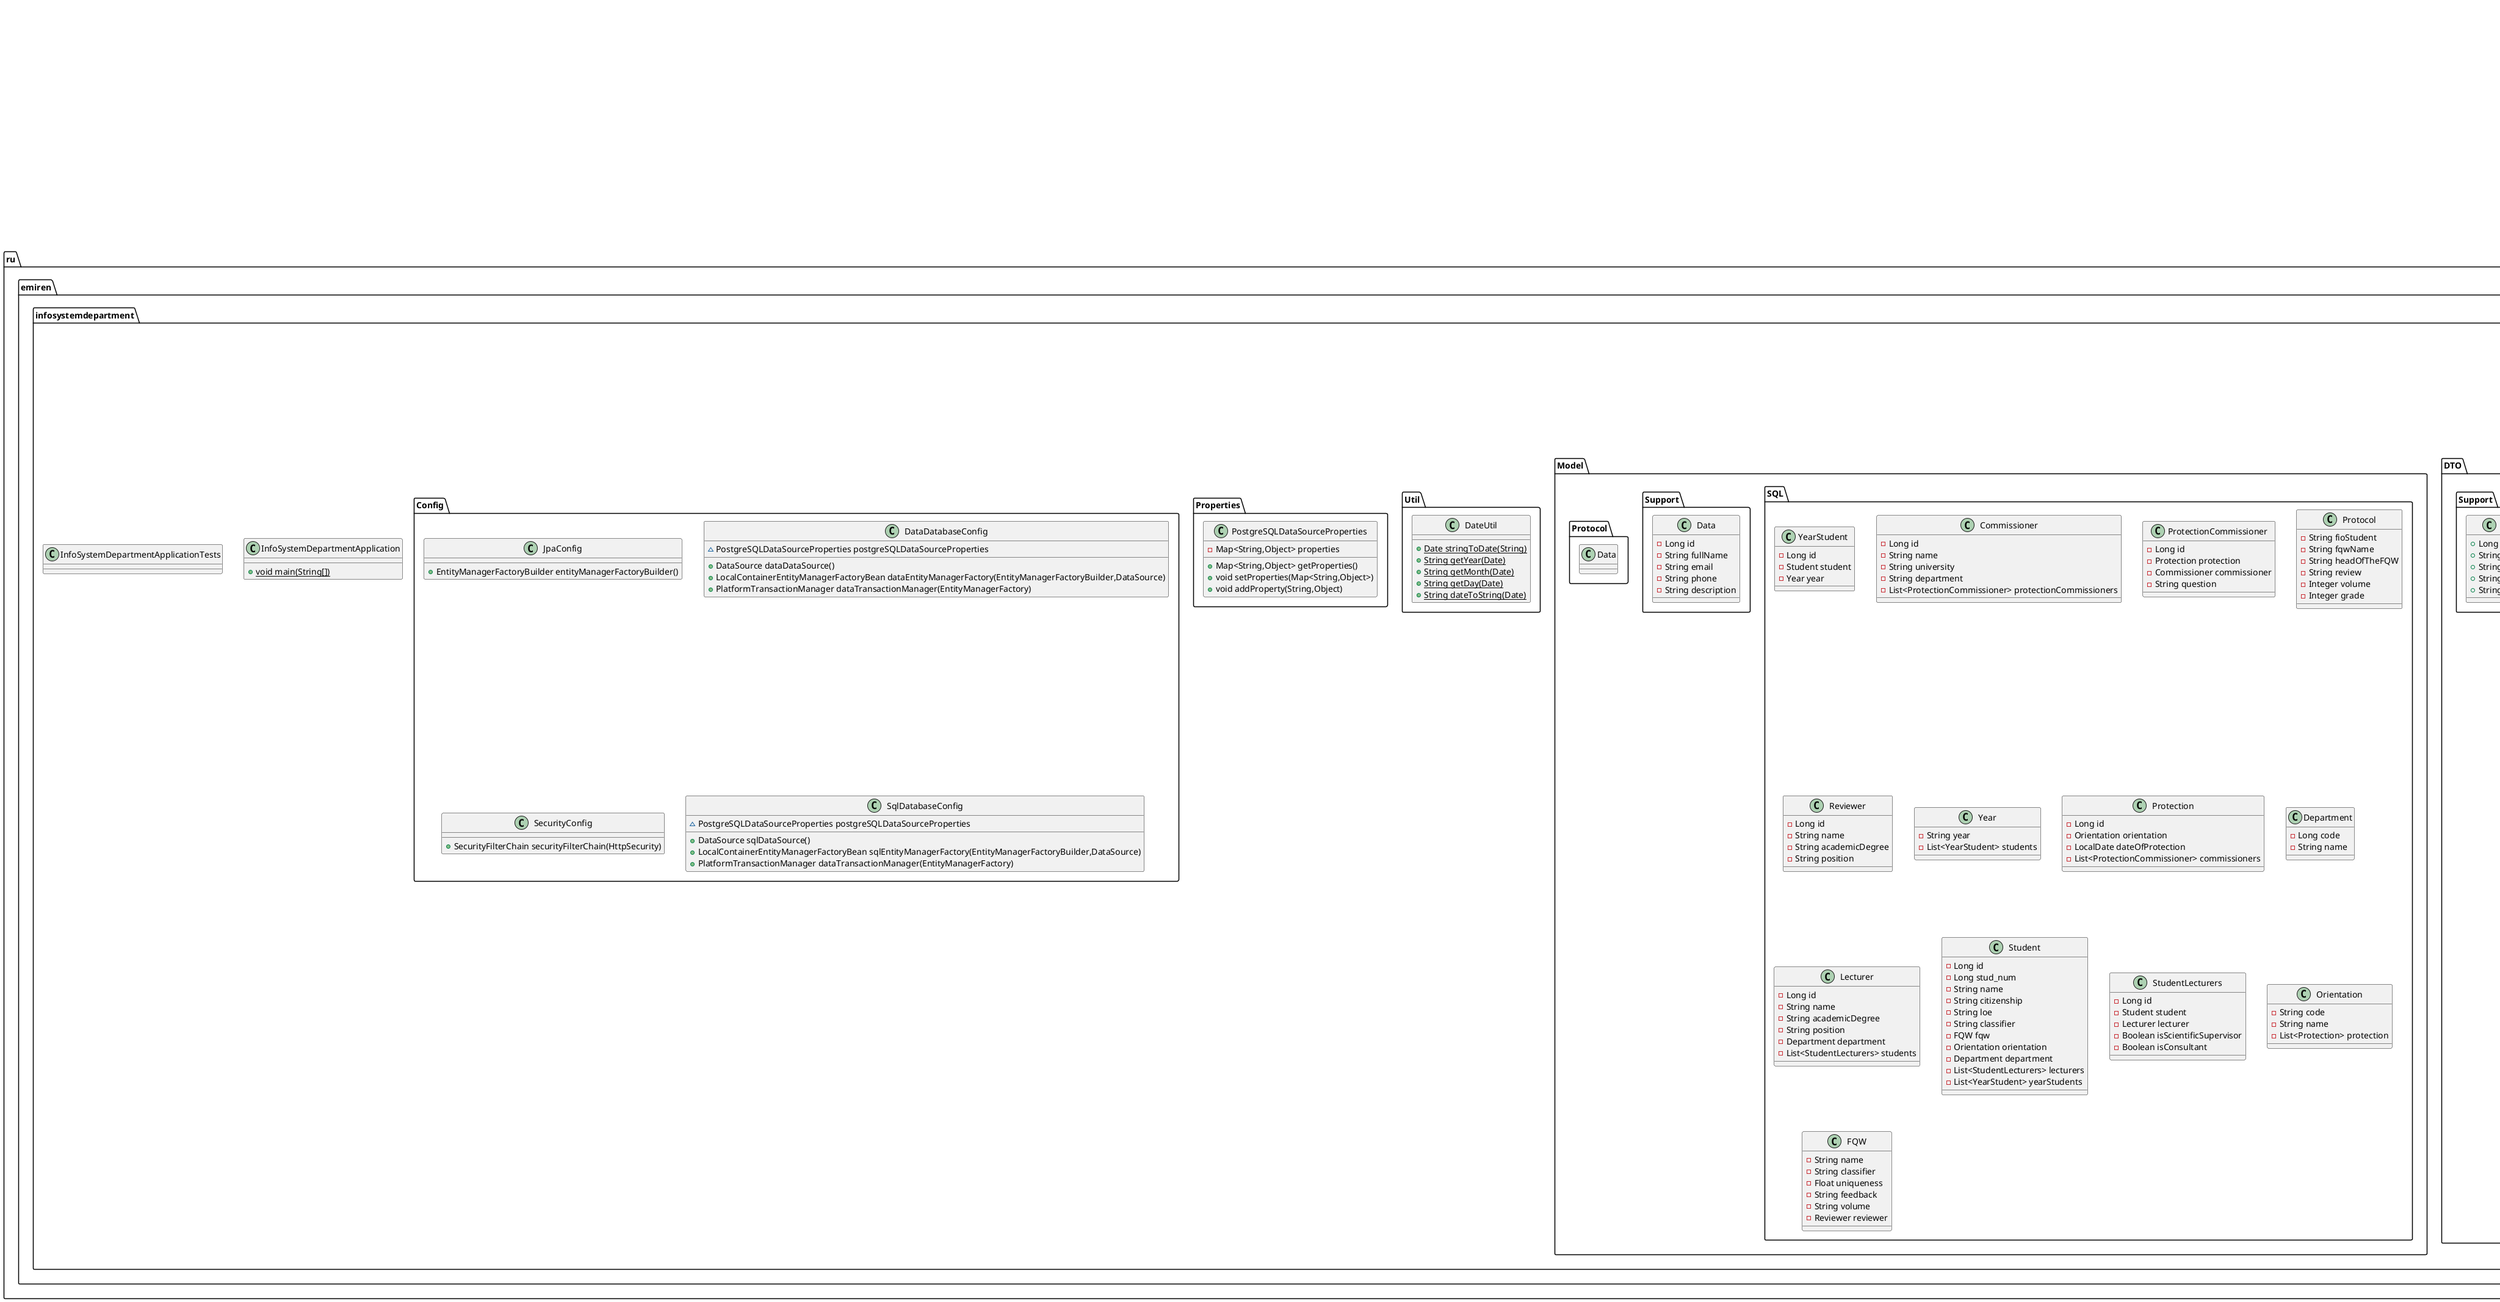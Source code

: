 @startuml
interface ru.emiren.infosystemdepartment.Service.SQL.ProtectionService {
~ List<ProtectionDTO> getAllProtections()
~ LocalDate getDateWithSpecificStudent(StudentLecturersDTO,List<ProtectionDTO>)
~ Protection saveProtection(Protection)
}

class ru.emiren.infosystemdepartment.Controller.Support.SupportController {
- DataService dataService
- DataRepository dataRepository
+ String main(Model)
+ String saveData(DataDTO,Model)
+ String viewTicket(int,Model)
}


interface ru.emiren.infosystemdepartment.Repository.SQL.CommisionerRepository {
}
class ru.emiren.infosystemdepartment.Service.SQL.Impl.LecturerServiceImpl {
- LecturerRepository lecturerRepository
+ LecturerDTO findByLecturerId(Long)
+ LecturerDTO findByLecturerName(String)
+ List<LecturerDTO> getAllLecturer()
+ LecturerDTO createDummyLecturer()
+ List<LecturerDTO> findAllLecturersById(Long)
+ Lecturer saveLecturer(Lecturer)
}


class ru.emiren.infosystemdepartment.Service.Support.Impl.DataServiceImpl {
- DataRepository dataRepository
+ Data saveData(DataDTO)
+ DataDTO getDataById(int)
}


class ru.emiren.infosystemdepartment.Mapper.SQL.LecturerMapper {
+ {static} Lecturer mapToLecturer(LecturerDTO)
+ {static} LecturerDTO mapToLecturerDTO(Lecturer)
}

class ru.emiren.infosystemdepartment.Controller.API.ApplicationProgrammingInterfaceController {
- LecturerRepository lecturerRepository
- StudentService studentService
- DepartmentService departmentService
- LecturerService lecturerService
- OrientationService orientationService
- ProtectionService protectionService
- StudentLecturersService studentLecturersService
- FQWService fqwService
- YearStudentService yearStudentService
- WordService wordService
- Map<String,Map<String,List<FileHeader>>> map
- DateFormat dateFormat
- Date date
~ List<List<String>> data
- Map<String,Map<String,List<String>>> mapOfDataFromPDF
+ String downloadProtocols(HttpServletResponse)
+ String deserialization(MultipartHttpServletRequest,RedirectAttributes)
- List<List<String>> getListOfDataFromFile(InputStream)
+ ResponseEntity<String> uploadDataAndProceedToModels(MultipartHttpServletRequest,RedirectAttributes)
+ ResponseEntity<String> uploadZipFile(MultipartHttpServletRequest,HttpServletResponse)
- void handleDecreePdfFile(ZipFile,List<FileHeader>)
- void handleFqwWordFile(ZipFile,List<FileHeader>)
- void parseDataFromWordToSqlDatabase(List<List<String>>)
}


enum ru.emiren.infosystemdepartment.Controller.API.FileTypes {
+  Excel
+  Word
+  PDF
+  DOCX
- String fileType
}

enum ru.emiren.infosystemdepartment.Controller.API.FileData {
+  FQW
+  GOV
+  REV
+  COM
+  PRO
- String fileData
}

class ru.emiren.infosystemdepartment.DTO.SQL.DataContainerDTO {
}
interface ru.emiren.infosystemdepartment.Repository.SQL.DepartmentRepository {
}
class ru.emiren.infosystemdepartment.Mapper.SQL.CommisionerMapper {
+ {static} Commissioner mapToCommisioner(CommisionerDTO)
+ {static} CommisionerDTO mapToCommisionerDTO(Commissioner)
}

class ru.emiren.infosystemdepartment.DTO.SQL.DepartmentDTO {
- Long code
- String name
}

class ru.emiren.infosystemdepartment.Controller.API.InterAppLayerController {
- String goIpLayer
+ void UpdateDatabase()
}


class ru.emiren.infosystemdepartment.Service.SQL.Impl.ProtectionServiceImpl {
- ProtectionRepository protectionRepository
+ List<ProtectionDTO> getAllProtections()
+ LocalDate getDateWithSpecificStudent(StudentLecturersDTO,List<ProtectionDTO>)
+ Protection saveProtection(Protection)
}


class ru.emiren.infosystemdepartment.Model.SQL.YearStudent {
- Long id
- Student student
- Year year
}

class ru.emiren.infosystemdepartment.Service.SQL.Impl.StudentServiceImpl {
- StudentRepository studentRepository
- LecturerRepository lecturerRepository
+ Student saveStudent(Student)
+ List<StudentDTO> findAllStudent()
+ List<Student> findAllStudentById(Long)
+ List<StudentDTO> findAllStudentByLecturerIdAndOrientationCodeAndDepartmentCode(Long,String,String)
+ List<StudentDTO> findAllStudentByLecturerId(Long)
}


class ru.emiren.infosystemdepartment.DTO.SQL.FQWDTO {
- String name
- String classifier
- Float uniqueness
- String feedback
- String volume
- Reviewer reviewer
}

class ru.emiren.infosystemdepartment.Controller.Excel.ExcelController {
- Integer THREADS
- ThreadPoolExecutor threadExecutor
- Map<String,String> map
- XSSFWorkbook workbook
- DataFormatter dataFormatter
- Map<String,String> listsOfDepartments
- Map<String,List<String>> listsOfUrNorms
- Map<String,List<String>> listsOfOop
- Map<String,String> listsOfInitials
- List<List<String>> listsOfConsolitatedUN
+ String uploadExcel(MultipartHttpServletRequest)
- void cleanDataFromLists(List<List<String>>,Map<String,List<String>>,Map<String,String>,Map<String,List<String>>,Map<String,String>)
- List<List<String>> addConsolitatedUnToMatrixFromSheet(XSSFSheet)
- void addDataToDbFromSheets(List<List<String>>,Map<String,List<String>>,Map<String,String>,Map<String,List<String>>,Map<String,String>)
- Map<String,List<String>> addOopToMapFromSheet(XSSFSheet)
- Map<String,List<String>> addUrNormsToMapFromSheet(XSSFSheet)
- Map<String,String> addDepartmentsToMapFromSheet(XSSFSheet)
- Map<String,String> addInitialsToMapFromSheet(XSSFSheet)
}


class ru.emiren.infosystemdepartment.DTO.SQL.LecturerDTO {
- Long id
- String name
- String academicDegree
- String position
- DepartmentDTO department
- List<StudentLecturersDTO> students
}

interface ru.emiren.infosystemdepartment.Repository.SQL.ReviewerRepository {
}
class ru.emiren.infosystemdepartment.DTO.SQL.OrientationDTO {
- String code
- String name
- List<ProtectionDTO> protection
+ String toString()
}


class ru.emiren.infosystemdepartment.DTO.SQL.CommisionerDTO {
- String name
- String university
- String department
- List<ProtectionCommissioner> protectionCommissioners
}

class ru.emiren.infosystemdepartment.DTO.SQL.YearStudentDTO {
- Long id
- Student student
- Year year
}

interface ru.emiren.infosystemdepartment.Repository.SQL.YearStudentRepository {
}
class ru.emiren.infosystemdepartment.DTO.SQL.ReviewerDTO {
- Long id
- String name
- String academicDegree
- String position
}

class ru.emiren.infosystemdepartment.DTO.SQL.StudentDTO {
- Long id
- Long stud_num
- String name
- String citizenship
- String loe
- String classifier
- FQWDTO fqw
- OrientationDTO orientation
- DepartmentDTO department
- List<StudentLecturersDTO> lecturers
- List<YearStudentDTO> yearStudents
}

class ru.emiren.infosystemdepartment.InfoSystemDepartmentApplication {
+ {static} void main(String[])
}

class ru.emiren.infosystemdepartment.Service.SQL.Impl.ProtectionCommissionerServiceImpl {
- ProtectionCommissionerRepository protectionCommissionerRepository
+ ProtectionCommissioner saveProtectionCommissioner(ProtectionCommissioner)
}


interface ru.emiren.infosystemdepartment.Service.SQL.YearStudentService {
~ List<YearStudentDTO> getAllYearStudent()
~ YearStudent saveYearStudent(YearStudent)
}

interface ru.emiren.infosystemdepartment.Repository.Support.DataRepository {
}
interface ru.emiren.infosystemdepartment.Service.Support.DataService {
~ Data saveData(DataDTO)
~ DataDTO getDataById(int)
}

class ru.emiren.infosystemdepartment.Model.SQL.Commissioner {
- Long id
- String name
- String university
- String department
- List<ProtectionCommissioner> protectionCommissioners
}

interface ru.emiren.infosystemdepartment.Service.SQL.ProtocolService {
~ Protocol saveProtocol(Protocol)
}

class ru.emiren.infosystemdepartment.Model.SQL.ProtectionCommissioner {
- Long id
- Protection protection
- Commissioner commissioner
- String question
}

class ru.emiren.infosystemdepartment.Mapper.SQL.YearStudentMapper {
+ {static} YearStudent mapToYearStudent(YearStudentDTO)
+ {static} YearStudentDTO mapToYearStudentDTO(YearStudent)
}

interface ru.emiren.infosystemdepartment.Service.SQL.ReviewerService {
~ Reviewer saveReviewer(Reviewer)
}

class ru.emiren.infosystemdepartment.Model.Support.Data {
- Long id
- String fullName
- String email
- String phone
- String description
}

class ru.emiren.infosystemdepartment.DTO.Support.DataDTO {
+ Long id
+ String fullName
+ String email
+ String phone
+ String description
}

class ru.emiren.infosystemdepartment.Service.SQL.Impl.DepartmentServiceImpl {
- DepartmentRepository departmentRepository
+ List<DepartmentDTO> getAllDepartments()
+ Department saveDepartment(Department)
}


class ru.emiren.infosystemdepartment.Util.DateUtil {
+ {static} Date stringToDate(String)
+ {static} String getYear(Date)
+ {static} String getMonth(Date)
+ {static} String getDay(Date)
+ {static} String dateToString(Date)
}

class ru.emiren.infosystemdepartment.Model.SQL.Protocol {
- String fioStudent
- String fqwName
- String headOfTheFQW
- String review
- Integer volume
- Integer grade
}

class ru.emiren.infosystemdepartment.DTO.SQL.ProtectionDTO {
- Long id
- Orientation orientation
- LocalDate dateOfProtection
- List<ProtectionCommissionerDTO> commissioners
}

class ru.emiren.infosystemdepartment.Service.SQL.Impl.CommissionerServiceImpl {
- CommisionerRepository commisionerRepository
+ Commissioner saveCommissioner(Commissioner)
}


interface ru.emiren.infosystemdepartment.Service.SQL.FQWService {
~ List<FQWDTO> getAllFQW()
~ FQW saveFqw(FQW)
}

class ru.emiren.infosystemdepartment.InfoSystemDepartmentApplicationTests {
}
class ru.emiren.infosystemdepartment.Mapper.SQL.ProtocolMapper {
+ {static} Protocol mapToProtocol(ProtocolDTO)
+ {static} ProtocolDTO mapToProtocolDTO(Protocol)
}

class ru.emiren.infosystemdepartment.Mapper.SQL.DepartmentMapper {
+ {static} Department mapToDepartment(DepartmentDTO)
+ {static} DepartmentDTO mapToDepartmentDTO(Department)
}

class ru.emiren.infosystemdepartment.Model.Protocol.Data {
}
interface ru.emiren.infosystemdepartment.Service.SQL.ProtectionCommissionerService {
~ ProtectionCommissioner saveProtectionCommissioner(ProtectionCommissioner)
}

interface ru.emiren.infosystemdepartment.Service.SQL.OrientationService {
~ List<OrientationDTO> getAllOrientations()
~ Orientation saveOrientation(Orientation)
}

class ru.emiren.infosystemdepartment.Controller.SQL.SqlController {
- LecturerRepository lecturerRepository
~ StudentService studentService
~ DepartmentService departmentService
~ LecturerService lecturerService
~ OrientationService orientationService
~ ProtectionService protectionService
~ StudentLecturersService studentLecturersService
~ FQWService fqwService
~ WordService wordService
~ YearRepository yearRepository
~ List<LecturerDTO> lecturerDTOS
~ List<OrientationDTO> orientationDTOS
~ List<DepartmentDTO> departmentDTOS
~ List<FQWDTO> fqwdtos
~ List<Year> years
~ DateTimeFormatter dateTimeFormatter
- LocalDate date
+ String CreateLectureForm(Model)
+ String viewLecturer(Model)
+ String UploadDataForm(Model)
+ String CreateLectureForm(Model,String,HttpServletRequest)
+ String getLecturers(HttpServletRequest,Model,RedirectAttributes)
}


class ru.emiren.infosystemdepartment.Model.SQL.Reviewer {
- Long id
- String name
- String academicDegree
- String position
}

class ru.emiren.infosystemdepartment.Service.SQL.Impl.StudentLecturersServiceImpl {
~ StudentLecturerRepository studentLecturerRepository
+ StudentLecturers saveStudentLecturers(StudentLecturers)
+ List<StudentLecturersDTO> getAllStudentLecturers()
+ List<StudentLecturersDTO> findAllAndSortedByLecturerName()
+ List<StudentLecturersDTO> findAllAndSortedByLecturerAndThemeAndDateAndOrientationAndDepartment(String,Long,LocalDate,String,Long)
+ List<StudentLecturersDTO> findAllAndSortedByDate(String)
}


class ru.emiren.infosystemdepartment.DTO.SQL.ProtocolDTO {
- String fioStudent
- String fqwName
- String headOfTheFQW
- String review
- Integer volume
- Integer grade
}

interface ru.emiren.infosystemdepartment.Service.SQL.DepartmentService {
~ List<DepartmentDTO> getAllDepartments()
~ Department saveDepartment(Department)
}

interface ru.emiren.infosystemdepartment.Service.SQL.DataContainerService {
}
interface ru.emiren.infosystemdepartment.Repository.SQL.StudentRepository {
~ List<Student> findStudentsByLecturerId(Long)
~ List<Student> findAllStudentByLecturerIdAndOrientationCodeAndDepartmentCode(Long,String,String)
}

interface ru.emiren.infosystemdepartment.Repository.SQL.StudentLecturerRepository {
~ List<StudentLecturers> findAllSorted()
~ List<StudentLecturers> findAllAndSortedByLecturerAndThemeAndDateAndOrientationAndDepartment(String,Long,LocalDate,String,Long)
~ List<StudentLecturers> findAllSortedByDate(String)
}

class ru.emiren.infosystemdepartment.Model.SQL.Year {
- String year
- List<YearStudent> students
}

class ru.emiren.infosystemdepartment.Model.SQL.Protection {
- Long id
- Orientation orientation
- LocalDate dateOfProtection
- List<ProtectionCommissioner> commissioners
}

class ru.emiren.infosystemdepartment.Service.SQL.Impl.FQWServiceImpl {
~ FQWRepository fqwRepository
+ List<FQWDTO> getAllFQW()
+ FQW saveFqw(FQW)
}


class ru.emiren.infosystemdepartment.Mapper.SQL.ProtectionMapper {
+ {static} Protection mapToProtection(ProtectionDTO)
+ {static} ProtectionDTO protectionDTO(Protection)
}

class ru.emiren.infosystemdepartment.Service.SQL.Impl.DataContainerServiceImpl {
}
class ru.emiren.infosystemdepartment.Properties.PostgreSQLDataSourceProperties {
- Map<String,Object> properties
+ Map<String,Object> getProperties()
+ void setProperties(Map<String,Object>)
+ void addProperty(String,Object)
}


class ru.emiren.infosystemdepartment.Model.SQL.Department {
- Long code
- String name
}

class ru.emiren.infosystemdepartment.Service.SQL.Impl.ReviewerServiceImpl {
- ReviewerRepository reviewerRepository
+ Reviewer saveReviewer(Reviewer)
}


class ru.emiren.infosystemdepartment.Service.SQL.Impl.YearServiceImpl {
- YearRepository yearRepository
+ Year saveYear(Year)
}


class ru.emiren.infosystemdepartment.Config.JpaConfig {
+ EntityManagerFactoryBuilder entityManagerFactoryBuilder()
}

class ru.emiren.infosystemdepartment.DTO.SQL.StudentLecturersDTO {
- Long id
- Student student
- Lecturer lecturer
- Boolean isScientificSupervisor
- Boolean isConsultant
}

class ru.emiren.infosystemdepartment.Config.DataDatabaseConfig {
~ PostgreSQLDataSourceProperties postgreSQLDataSourceProperties
+ DataSource dataDataSource()
+ LocalContainerEntityManagerFactoryBean dataEntityManagerFactory(EntityManagerFactoryBuilder,DataSource)
+ PlatformTransactionManager dataTransactionManager(EntityManagerFactory)
}


class ru.emiren.infosystemdepartment.Controller.SQL.UploadDataController {
- StudentService studentService
- LecturerService lecturerService
- OrientationService orientationService
- CommissionerService commissionerService
- StudentLecturersService studentLecturersService
- ReviewerService reviewerService
- DepartmentService departmentService
- ProtectionService protectionService
- FQWService fqwService
- ProtocolService protocolService
- YearService yearService
- YearStudentService yearStudentService
- ProtectionCommissionerService protectionCommissionerService
+ String AddData(Map<String,String>)
- {static} Student createStudent(Map<String,String>)
- {static} Lecturer createLecturer(Map<String,String>)
- {static} StudentLecturers createStudentLecturers(Map<String,String>,Student,Lecturer)
- {static} Reviewer createReviewer(Map<String,String>)
- {static} Department createDepartment(Map<String,String>)
- {static} Orientation createOrientation(Map<String,String>)
- {static} FQW createFQW(Map<String,String>,Reviewer)
- {static} Protocol createProtocol(Map<String,String>)
- {static} Protection createProtection(Map<String,String>,Orientation,Date)
- {static} Year createYear(Map<String,String>,Date)
- {static} YearStudent createYearStudent(Year,Student)
- {static} Commissioner createCommissioner(Map<String,String>,String)
- {static} ProtectionCommissioner createProtectionCommissioner(Map<String,String>,Protection,Commissioner,String)
}


interface ru.emiren.infosystemdepartment.Service.Word.WordService {
+ NiceXWPFDocument generateWordDocument(List<List<String>>)
~ List<String> processTable(XWPFTable,int,int)
}

interface ru.emiren.infosystemdepartment.Service.SQL.StudentLecturersService {
~ StudentLecturers saveStudentLecturers(StudentLecturers)
~ List<StudentLecturersDTO> getAllStudentLecturers()
~ List<StudentLecturersDTO> findAllAndSortedByLecturerName()
~ List<StudentLecturersDTO> findAllAndSortedByLecturerAndThemeAndDateAndOrientationAndDepartment(String,Long,LocalDate,String,Long)
~ List<StudentLecturersDTO> findAllAndSortedByDate(String)
}

class ru.emiren.infosystemdepartment.Mapper.SQL.StudentLecturersMapper {
+ {static} StudentLecturers mapToStudentLecturers(StudentLecturersDTO)
+ {static} StudentLecturersDTO mapToStudentLecturersDTO(StudentLecturers)
}

class ru.emiren.infosystemdepartment.Mapper.SQL.OrientationMapper {
+ {static} Orientation mapToOrientation(OrientationDTO)
+ {static} OrientationDTO mapToOrientationDTO(Orientation)
}

class ru.emiren.infosystemdepartment.DTO.SQL.Year {
- String year
- List<YearStudentDTO> students
}

interface ru.emiren.infosystemdepartment.Repository.SQL.FQWRepository {
}
class ru.emiren.infosystemdepartment.Controller.Protocol.FunctionsController {
+ String protocol()
}

interface ru.emiren.infosystemdepartment.Service.SQL.CommissionerService {
~ Commissioner saveCommissioner(Commissioner)
}

class ru.emiren.infosystemdepartment.Controller.MainController {
+ String main()
+ String faq()
+ String giveup()
}

interface ru.emiren.infosystemdepartment.Service.SQL.StudentService {
~ Student saveStudent(Student)
~ List<StudentDTO> findAllStudent()
~ List<Student> findAllStudentById(Long)
~ List<StudentDTO> findAllStudentByLecturerIdAndOrientationCodeAndDepartmentCode(Long,String,String)
~ List<StudentDTO> findAllStudentByLecturerId(Long)
}

class ru.emiren.infosystemdepartment.Service.SQL.Impl.OrientationServiceImpl {
- OrientationRepository orientationRepository
+ List<OrientationDTO> getAllOrientations()
+ Orientation saveOrientation(Orientation)
}


interface ru.emiren.infosystemdepartment.Service.SQL.LecturerService {
~ LecturerDTO findByLecturerId(Long)
~ LecturerDTO findByLecturerName(String)
~ List<LecturerDTO> getAllLecturer()
~ LecturerDTO createDummyLecturer()
~ List<LecturerDTO> findAllLecturersById(Long)
~ Lecturer saveLecturer(Lecturer)
}

class ru.emiren.infosystemdepartment.Model.SQL.Lecturer {
- Long id
- String name
- String academicDegree
- String position
- Department department
- List<StudentLecturers> students
}

class ru.emiren.infosystemdepartment.Model.SQL.Student {
- Long id
- Long stud_num
- String name
- String citizenship
- String loe
- String classifier
- FQW fqw
- Orientation orientation
- Department department
- List<StudentLecturers> lecturers
- List<YearStudent> yearStudents
}

interface ru.emiren.infosystemdepartment.Repository.SQL.OrientationRepository {
}
class ru.emiren.infosystemdepartment.Service.SQL.Impl.YearStudentServiceImpl {
- YearStudentRepository yearStudentRepository
- YearRepository yearRepository
- StudentRepository studentRepository
+ List<YearStudentDTO> getAllYearStudent()
+ YearStudent saveYearStudent(YearStudent)
}


class ru.emiren.infosystemdepartment.Model.SQL.StudentLecturers {
- Long id
- Student student
- Lecturer lecturer
- Boolean isScientificSupervisor
- Boolean isConsultant
}

interface ru.emiren.infosystemdepartment.Service.SQL.YearService {
~ Year saveYear(Year)
}

interface ru.emiren.infosystemdepartment.Repository.SQL.LecturerRepository {
~ LecturerDTO findLecturerById(Long)
~ Lecturer findLecturerByName(String)
}

interface ru.emiren.infosystemdepartment.Repository.SQL.ProtectionCommissionerRepository {
}
class ru.emiren.infosystemdepartment.Mapper.SQL.ReviewerMapper {
+ {static} Reviewer mapToReviewer(ReviewerDTO)
+ {static} ReviewerDTO mapToReviewerDTO(Reviewer)
}

interface ru.emiren.infosystemdepartment.Repository.SQL.ProtocolRepository {
}
class ru.emiren.infosystemdepartment.Mapper.Support.DataMapper {
+ {static} DataDTO dataToDataDTO(Data)
+ {static} Data dataDTOToData(DataDTO)
}

class ru.emiren.infosystemdepartment.Service.SQL.Impl.ProtocolServiceImpl {
- ProtocolRepository protocolRepository
+ Protocol saveProtocol(Protocol)
}


interface ru.emiren.infosystemdepartment.Repository.SQL.ProtectionRepository {
+ Protection findDateByOrientationCode(String)
}

class ru.emiren.infosystemdepartment.Model.SQL.Orientation {
- String code
- String name
- List<Protection> protection
}

class ru.emiren.infosystemdepartment.Service.Word.Impl.WordServiceImpl {
- Resource resource
- InputStream inputStream
- ResourceLoader resourceLoader
+ NiceXWPFDocument generateWordDocument(List<List<String>>)
+ List<String> processTable(XWPFTable,int,int)
- NiceXWPFDocument createWordDocumentByTemplatesPath(List<List<String>>)
- {static} Map<String,Object> getStringObjectMap(List<String>)
}


class ru.emiren.infosystemdepartment.Mapper.SQL.FQWMapper {
+ {static} FQW mapToFQW(FQWDTO)
+ {static} FQWDTO mapToFQWDTO(FQW)
}

class ru.emiren.infosystemdepartment.Mapper.SQL.StudentMapper {
+ {static} Student mapToStudent(StudentDTO)
+ {static} StudentDTO mapToStudentDTO(Student)
}

interface ru.emiren.infosystemdepartment.Repository.SQL.YearRepository {
}
class ru.emiren.infosystemdepartment.Model.SQL.FQW {
- String name
- String classifier
- Float uniqueness
- String feedback
- String volume
- Reviewer reviewer
}

class ru.emiren.infosystemdepartment.Config.SecurityConfig {
+ SecurityFilterChain securityFilterChain(HttpSecurity)
}

class ru.emiren.infosystemdepartment.Config.SqlDatabaseConfig {
~ PostgreSQLDataSourceProperties postgreSQLDataSourceProperties
+ DataSource sqlDataSource()
+ LocalContainerEntityManagerFactoryBean sqlEntityManagerFactory(EntityManagerFactoryBuilder,DataSource)
+ PlatformTransactionManager dataTransactionManager(EntityManagerFactory)
}


class ru.emiren.infosystemdepartment.DTO.SQL.ProtectionCommissionerDTO {
- Long id
- ProtectionDTO protection
- CommisionerDTO commissioner
- String question
}



org.springframework.data.jpa.repository.JpaRepository <|-- ru.emiren.infosystemdepartment.Repository.SQL.CommisionerRepository
ru.emiren.infosystemdepartment.Service.SQL.LecturerService <|.. ru.emiren.infosystemdepartment.Service.SQL.Impl.LecturerServiceImpl
ru.emiren.infosystemdepartment.Service.Support.DataService <|.. ru.emiren.infosystemdepartment.Service.Support.Impl.DataServiceImpl
org.springframework.data.jpa.repository.JpaRepository <|-- ru.emiren.infosystemdepartment.Repository.SQL.DepartmentRepository
ru.emiren.infosystemdepartment.Service.SQL.ProtectionService <|.. ru.emiren.infosystemdepartment.Service.SQL.Impl.ProtectionServiceImpl
ru.emiren.infosystemdepartment.Service.SQL.StudentService <|.. ru.emiren.infosystemdepartment.Service.SQL.Impl.StudentServiceImpl
org.springframework.data.jpa.repository.JpaRepository <|-- ru.emiren.infosystemdepartment.Repository.SQL.ReviewerRepository
org.springframework.data.jpa.repository.JpaRepository <|-- ru.emiren.infosystemdepartment.Repository.SQL.YearStudentRepository
ru.emiren.infosystemdepartment.Service.SQL.ProtectionCommissionerService <|.. ru.emiren.infosystemdepartment.Service.SQL.Impl.ProtectionCommissionerServiceImpl
org.springframework.data.jpa.repository.JpaRepository <|-- ru.emiren.infosystemdepartment.Repository.Support.DataRepository
ru.emiren.infosystemdepartment.Service.SQL.DepartmentService <|.. ru.emiren.infosystemdepartment.Service.SQL.Impl.DepartmentServiceImpl
ru.emiren.infosystemdepartment.Service.SQL.CommissionerService <|.. ru.emiren.infosystemdepartment.Service.SQL.Impl.CommissionerServiceImpl
ru.emiren.infosystemdepartment.Service.SQL.StudentLecturersService <|.. ru.emiren.infosystemdepartment.Service.SQL.Impl.StudentLecturersServiceImpl
org.springframework.data.jpa.repository.JpaRepository <|-- ru.emiren.infosystemdepartment.Repository.SQL.StudentRepository
org.springframework.data.jpa.repository.JpaRepository <|-- ru.emiren.infosystemdepartment.Repository.SQL.StudentLecturerRepository
ru.emiren.infosystemdepartment.Service.SQL.FQWService <|.. ru.emiren.infosystemdepartment.Service.SQL.Impl.FQWServiceImpl
ru.emiren.infosystemdepartment.Service.SQL.DataContainerService <|.. ru.emiren.infosystemdepartment.Service.SQL.Impl.DataContainerServiceImpl
ru.emiren.infosystemdepartment.Service.SQL.ReviewerService <|.. ru.emiren.infosystemdepartment.Service.SQL.Impl.ReviewerServiceImpl
ru.emiren.infosystemdepartment.Service.SQL.YearService <|.. ru.emiren.infosystemdepartment.Service.SQL.Impl.YearServiceImpl
org.springframework.data.jpa.repository.JpaRepository <|-- ru.emiren.infosystemdepartment.Repository.SQL.FQWRepository
ru.emiren.infosystemdepartment.Service.SQL.OrientationService <|.. ru.emiren.infosystemdepartment.Service.SQL.Impl.OrientationServiceImpl
org.springframework.data.jpa.repository.JpaRepository <|-- ru.emiren.infosystemdepartment.Repository.SQL.OrientationRepository
ru.emiren.infosystemdepartment.Service.SQL.YearStudentService <|.. ru.emiren.infosystemdepartment.Service.SQL.Impl.YearStudentServiceImpl
org.springframework.data.jpa.repository.JpaRepository <|-- ru.emiren.infosystemdepartment.Repository.SQL.LecturerRepository
org.springframework.data.jpa.repository.JpaRepository <|-- ru.emiren.infosystemdepartment.Repository.SQL.ProtectionCommissionerRepository
org.springframework.data.jpa.repository.JpaRepository <|-- ru.emiren.infosystemdepartment.Repository.SQL.ProtocolRepository
ru.emiren.infosystemdepartment.Service.SQL.ProtocolService <|.. ru.emiren.infosystemdepartment.Service.SQL.Impl.ProtocolServiceImpl
org.springframework.data.jpa.repository.JpaRepository <|-- ru.emiren.infosystemdepartment.Repository.SQL.ProtectionRepository
ru.emiren.infosystemdepartment.Service.Word.WordService <|.. ru.emiren.infosystemdepartment.Service.Word.Impl.WordServiceImpl
org.springframework.data.jpa.repository.JpaRepository <|-- ru.emiren.infosystemdepartment.Repository.SQL.YearRepository
@enduml
